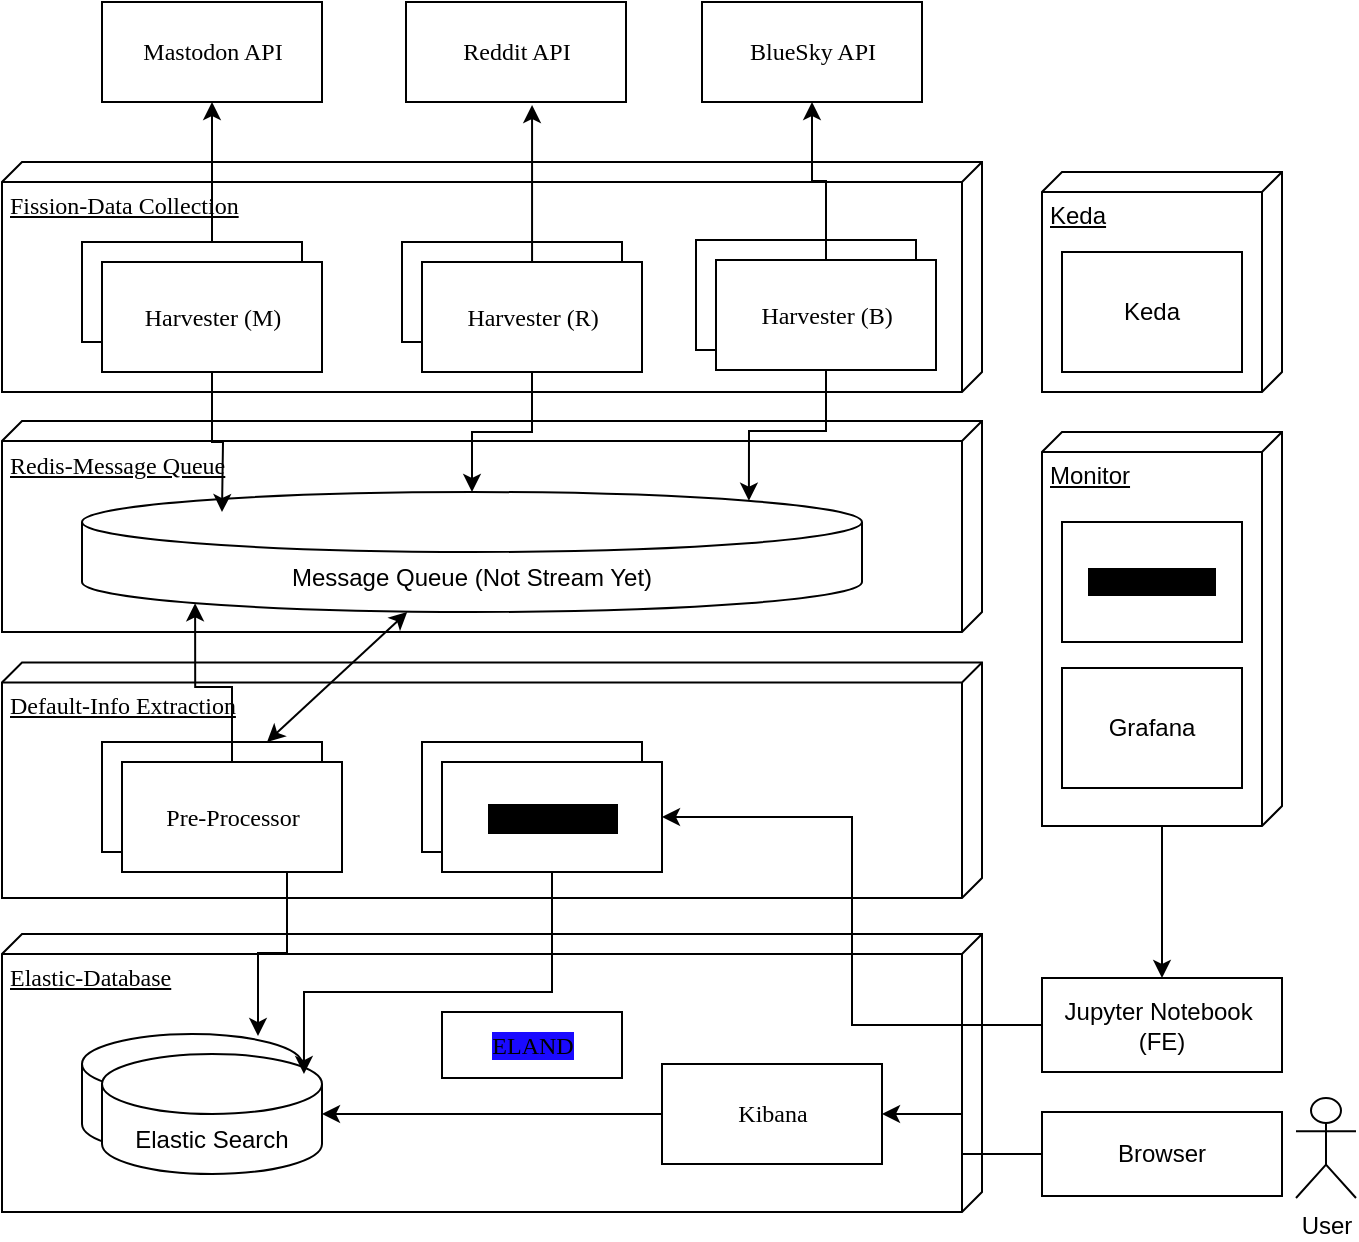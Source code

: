 <mxfile version="26.2.14">
  <diagram name="Page-1" id="5f0bae14-7c28-e335-631c-24af17079c00">
    <mxGraphModel dx="858" dy="676" grid="1" gridSize="10" guides="1" tooltips="1" connect="1" arrows="1" fold="1" page="1" pageScale="1" pageWidth="1100" pageHeight="850" background="none" math="0" shadow="0">
      <root>
        <mxCell id="0" />
        <mxCell id="1" parent="0" />
        <mxCell id="AbN5MHCMC_lVU2m8SJ03-1" value="Redis-Message Queue" style="verticalAlign=top;align=left;spacingTop=8;spacingLeft=2;spacingRight=12;shape=cube;size=10;direction=south;fontStyle=4;html=1;rounded=0;shadow=0;comic=0;labelBackgroundColor=none;strokeWidth=1;fontFamily=Verdana;fontSize=12" parent="1" vertex="1">
          <mxGeometry x="300" y="244.5" width="490" height="105.5" as="geometry" />
        </mxCell>
        <mxCell id="39150e848f15840c-1" value="Fission-Data Collection" style="verticalAlign=top;align=left;spacingTop=8;spacingLeft=2;spacingRight=12;shape=cube;size=10;direction=south;fontStyle=4;html=1;rounded=0;shadow=0;comic=0;labelBackgroundColor=none;strokeWidth=1;fontFamily=Verdana;fontSize=12" parent="1" vertex="1">
          <mxGeometry x="300" y="115" width="490" height="115" as="geometry" />
        </mxCell>
        <mxCell id="39150e848f15840c-3" value="Elastic-Database" style="verticalAlign=top;align=left;spacingTop=8;spacingLeft=2;spacingRight=12;shape=cube;size=10;direction=south;fontStyle=4;html=1;rounded=0;shadow=0;comic=0;labelBackgroundColor=none;strokeWidth=1;fontFamily=Verdana;fontSize=12" parent="1" vertex="1">
          <mxGeometry x="300" y="501" width="490" height="139" as="geometry" />
        </mxCell>
        <mxCell id="TCkhbXA5ivSU-JVrMtje-17" style="edgeStyle=orthogonalEdgeStyle;rounded=0;orthogonalLoop=1;jettySize=auto;html=1;entryX=0.5;entryY=1;entryDx=0;entryDy=0;exitX=0.5;exitY=0;exitDx=0;exitDy=0;" parent="1" source="TCkhbXA5ivSU-JVrMtje-2" target="TCkhbXA5ivSU-JVrMtje-16" edge="1">
          <mxGeometry relative="1" as="geometry" />
        </mxCell>
        <mxCell id="39150e848f15840c-4" value="Havestor&lt;div&gt;(Mastodon)&lt;/div&gt;" style="html=1;rounded=0;shadow=0;comic=0;labelBackgroundColor=none;strokeWidth=1;fontFamily=Verdana;fontSize=12;align=center;" parent="1" vertex="1">
          <mxGeometry x="340" y="155" width="110" height="50" as="geometry" />
        </mxCell>
        <mxCell id="TCkhbXA5ivSU-JVrMtje-1" value="Havestor&lt;div&gt;(Reddit)&lt;/div&gt;" style="html=1;rounded=0;shadow=0;comic=0;labelBackgroundColor=none;strokeWidth=1;fontFamily=Verdana;fontSize=12;align=center;" parent="1" vertex="1">
          <mxGeometry x="500" y="155" width="110" height="50" as="geometry" />
        </mxCell>
        <mxCell id="TCkhbXA5ivSU-JVrMtje-2" value="&lt;div&gt;&lt;span style=&quot;background-color: light-dark(rgb(255, 255, 255), rgb(28, 12, 255));&quot;&gt;Harvester (M)&lt;/span&gt;&lt;/div&gt;" style="html=1;rounded=0;shadow=0;comic=0;labelBackgroundColor=none;strokeWidth=1;fontFamily=Verdana;fontSize=12;align=center;" parent="1" vertex="1">
          <mxGeometry x="350" y="165" width="110" height="55" as="geometry" />
        </mxCell>
        <mxCell id="TCkhbXA5ivSU-JVrMtje-3" value="&lt;span&gt;Harvester (R)&lt;/span&gt;" style="html=1;rounded=0;shadow=0;comic=0;labelBackgroundColor=none;strokeWidth=1;fontFamily=Verdana;fontSize=12;align=center;" parent="1" vertex="1">
          <mxGeometry x="510" y="165" width="110" height="55" as="geometry" />
        </mxCell>
        <mxCell id="TCkhbXA5ivSU-JVrMtje-8" value="&lt;span style=&quot;background-color: light-dark(rgb(255, 255, 255), rgb(26, 10, 255));&quot;&gt;Kibana&lt;/span&gt;" style="html=1;rounded=0;shadow=0;comic=0;labelBackgroundColor=none;strokeWidth=1;fontFamily=Verdana;fontSize=12;align=center;" parent="1" vertex="1">
          <mxGeometry x="630" y="566" width="110" height="50" as="geometry" />
        </mxCell>
        <mxCell id="TCkhbXA5ivSU-JVrMtje-9" value="User" style="shape=umlActor;verticalLabelPosition=bottom;verticalAlign=top;html=1;outlineConnect=0;" parent="1" vertex="1">
          <mxGeometry x="947" y="583" width="30" height="50" as="geometry" />
        </mxCell>
        <mxCell id="TCkhbXA5ivSU-JVrMtje-12" value="" style="shape=cylinder3;whiteSpace=wrap;html=1;boundedLbl=1;backgroundOutline=1;size=15;" parent="1" vertex="1">
          <mxGeometry x="340" y="551" width="110" height="60" as="geometry" />
        </mxCell>
        <mxCell id="TCkhbXA5ivSU-JVrMtje-13" value="&lt;span style=&quot;background-color: light-dark(rgb(255, 255, 255), rgb(57, 7, 255));&quot;&gt;Elastic Search&lt;/span&gt;" style="shape=cylinder3;whiteSpace=wrap;html=1;boundedLbl=1;backgroundOutline=1;size=15;" parent="1" vertex="1">
          <mxGeometry x="350" y="561" width="110" height="60" as="geometry" />
        </mxCell>
        <mxCell id="TCkhbXA5ivSU-JVrMtje-15" value="Reddit API" style="html=1;rounded=0;shadow=0;comic=0;labelBackgroundColor=none;strokeWidth=1;fontFamily=Verdana;fontSize=12;align=center;" parent="1" vertex="1">
          <mxGeometry x="502" y="35" width="110" height="50" as="geometry" />
        </mxCell>
        <mxCell id="TCkhbXA5ivSU-JVrMtje-16" value="Mastodon API" style="html=1;rounded=0;shadow=0;comic=0;labelBackgroundColor=none;strokeWidth=1;fontFamily=Verdana;fontSize=12;align=center;" parent="1" vertex="1">
          <mxGeometry x="350" y="35" width="110" height="50" as="geometry" />
        </mxCell>
        <mxCell id="TCkhbXA5ivSU-JVrMtje-18" style="edgeStyle=orthogonalEdgeStyle;rounded=0;orthogonalLoop=1;jettySize=auto;html=1;entryX=0.573;entryY=1.03;entryDx=0;entryDy=0;entryPerimeter=0;" parent="1" source="TCkhbXA5ivSU-JVrMtje-3" target="TCkhbXA5ivSU-JVrMtje-15" edge="1">
          <mxGeometry relative="1" as="geometry" />
        </mxCell>
        <mxCell id="TCkhbXA5ivSU-JVrMtje-21" value="&lt;span style=&quot;background-color: light-dark(#ffffff, var(--ge-dark-color, #121212));&quot;&gt;Jupyter Notebook&amp;nbsp;&lt;/span&gt;&lt;div&gt;&lt;span style=&quot;background-color: light-dark(#ffffff, var(--ge-dark-color, #121212));&quot;&gt;(FE)&lt;/span&gt;&lt;/div&gt;" style="rounded=0;whiteSpace=wrap;html=1;" parent="1" vertex="1">
          <mxGeometry x="820" y="523" width="120" height="47" as="geometry" />
        </mxCell>
        <mxCell id="TCkhbXA5ivSU-JVrMtje-31" style="edgeStyle=orthogonalEdgeStyle;rounded=0;orthogonalLoop=1;jettySize=auto;html=1;exitX=0;exitY=0.5;exitDx=0;exitDy=0;entryX=1;entryY=0.5;entryDx=0;entryDy=0;entryPerimeter=0;" parent="1" source="TCkhbXA5ivSU-JVrMtje-8" target="TCkhbXA5ivSU-JVrMtje-13" edge="1">
          <mxGeometry relative="1" as="geometry" />
        </mxCell>
        <mxCell id="TCkhbXA5ivSU-JVrMtje-36" value="BlueSky API" style="html=1;rounded=0;shadow=0;comic=0;labelBackgroundColor=none;strokeWidth=1;fontFamily=Verdana;fontSize=12;align=center;" parent="1" vertex="1">
          <mxGeometry x="650" y="35" width="110" height="50" as="geometry" />
        </mxCell>
        <mxCell id="TCkhbXA5ivSU-JVrMtje-19" value="&lt;span style=&quot;background-color: light-dark(rgb(255, 255, 255), rgb(10, 18, 255));&quot;&gt;Message Queue (Not Stream Yet)&lt;/span&gt;" style="shape=cylinder3;whiteSpace=wrap;html=1;boundedLbl=1;backgroundOutline=1;size=15;" parent="1" vertex="1">
          <mxGeometry x="340" y="280" width="390" height="60" as="geometry" />
        </mxCell>
        <mxCell id="TCkhbXA5ivSU-JVrMtje-41" value="" style="rounded=0;whiteSpace=wrap;html=1;" parent="1" vertex="1">
          <mxGeometry x="500" y="380" width="110" height="50" as="geometry" />
        </mxCell>
        <mxCell id="TCkhbXA5ivSU-JVrMtje-40" value="Analytic" style="rounded=0;whiteSpace=wrap;html=1;" parent="1" vertex="1">
          <mxGeometry x="510" y="390" width="110" height="50" as="geometry" />
        </mxCell>
        <mxCell id="TCkhbXA5ivSU-JVrMtje-44" style="edgeStyle=orthogonalEdgeStyle;rounded=0;orthogonalLoop=1;jettySize=auto;html=1;exitX=0.5;exitY=1;exitDx=0;exitDy=0;" parent="1" source="TCkhbXA5ivSU-JVrMtje-2" edge="1">
          <mxGeometry relative="1" as="geometry">
            <mxPoint x="410" y="290" as="targetPoint" />
          </mxGeometry>
        </mxCell>
        <mxCell id="TCkhbXA5ivSU-JVrMtje-45" style="edgeStyle=orthogonalEdgeStyle;rounded=0;orthogonalLoop=1;jettySize=auto;html=1;exitX=0.5;exitY=1;exitDx=0;exitDy=0;entryX=0.5;entryY=0;entryDx=0;entryDy=0;entryPerimeter=0;" parent="1" source="TCkhbXA5ivSU-JVrMtje-3" target="TCkhbXA5ivSU-JVrMtje-19" edge="1">
          <mxGeometry relative="1" as="geometry">
            <mxPoint x="566" y="270" as="targetPoint" />
          </mxGeometry>
        </mxCell>
        <mxCell id="TCkhbXA5ivSU-JVrMtje-49" style="edgeStyle=orthogonalEdgeStyle;rounded=0;orthogonalLoop=1;jettySize=auto;html=1;exitX=0;exitY=0.5;exitDx=0;exitDy=0;entryX=1;entryY=0.5;entryDx=0;entryDy=0;" parent="1" source="TCkhbXA5ivSU-JVrMtje-48" target="TCkhbXA5ivSU-JVrMtje-8" edge="1">
          <mxGeometry relative="1" as="geometry" />
        </mxCell>
        <mxCell id="TCkhbXA5ivSU-JVrMtje-48" value="Browser" style="rounded=0;whiteSpace=wrap;html=1;" parent="1" vertex="1">
          <mxGeometry x="820" y="590" width="120" height="42" as="geometry" />
        </mxCell>
        <mxCell id="HJtoMxynJ-292qST292O-5" value="" style="edgeStyle=orthogonalEdgeStyle;rounded=0;orthogonalLoop=1;jettySize=auto;html=1;" edge="1" parent="1" source="TCkhbXA5ivSU-JVrMtje-51" target="TCkhbXA5ivSU-JVrMtje-21">
          <mxGeometry relative="1" as="geometry" />
        </mxCell>
        <mxCell id="TCkhbXA5ivSU-JVrMtje-51" value="Monitor" style="verticalAlign=top;align=left;spacingTop=8;spacingLeft=2;spacingRight=12;shape=cube;size=10;direction=south;fontStyle=4;html=1;whiteSpace=wrap;" parent="1" vertex="1">
          <mxGeometry x="820" y="250" width="120" height="197" as="geometry" />
        </mxCell>
        <mxCell id="TCkhbXA5ivSU-JVrMtje-52" value="&lt;span style=&quot;background-color: light-dark(rgb(0, 0, 0), rgb(19, 12, 215));&quot;&gt;Prometheus&lt;/span&gt;" style="rounded=0;whiteSpace=wrap;html=1;" parent="1" vertex="1">
          <mxGeometry x="830" y="295" width="90" height="60" as="geometry" />
        </mxCell>
        <mxCell id="TCkhbXA5ivSU-JVrMtje-54" value="&lt;span style=&quot;background-color: light-dark(rgb(255, 255, 255), rgb(26, 10, 255));&quot;&gt;Grafana&lt;/span&gt;" style="rounded=0;whiteSpace=wrap;html=1;" parent="1" vertex="1">
          <mxGeometry x="830" y="368" width="90" height="60" as="geometry" />
        </mxCell>
        <mxCell id="AbN5MHCMC_lVU2m8SJ03-2" value="Default-Info Extraction" style="verticalAlign=top;align=left;spacingTop=8;spacingLeft=2;spacingRight=12;shape=cube;size=10;direction=south;fontStyle=4;html=1;rounded=0;shadow=0;comic=0;labelBackgroundColor=none;strokeWidth=1;fontFamily=Verdana;fontSize=12" parent="1" vertex="1">
          <mxGeometry x="300" y="365.25" width="490" height="117.75" as="geometry" />
        </mxCell>
        <mxCell id="AbN5MHCMC_lVU2m8SJ03-3" value="Processor" style="html=1;rounded=0;shadow=0;comic=0;labelBackgroundColor=none;strokeWidth=1;fontFamily=Verdana;fontSize=12;align=center;" parent="1" vertex="1">
          <mxGeometry x="350" y="405" width="110" height="55" as="geometry" />
        </mxCell>
        <mxCell id="AbN5MHCMC_lVU2m8SJ03-4" value="Analyser" style="html=1;rounded=0;shadow=0;comic=0;labelBackgroundColor=none;strokeWidth=1;fontFamily=Verdana;fontSize=12;align=center;" parent="1" vertex="1">
          <mxGeometry x="510" y="405" width="110" height="55" as="geometry" />
        </mxCell>
        <mxCell id="AbN5MHCMC_lVU2m8SJ03-5" value="&lt;span&gt;Pre-Processor&lt;/span&gt;" style="html=1;rounded=0;shadow=0;comic=0;labelBackgroundColor=none;strokeWidth=1;fontFamily=Verdana;fontSize=12;align=center;" parent="1" vertex="1">
          <mxGeometry x="360" y="415" width="110" height="55" as="geometry" />
        </mxCell>
        <mxCell id="AbN5MHCMC_lVU2m8SJ03-6" value="&lt;span style=&quot;&quot;&gt;Analyser API&lt;/span&gt;" style="html=1;rounded=0;shadow=0;comic=0;labelBackgroundColor=light-dark(#000000,#2009ED);strokeWidth=1;fontFamily=Verdana;fontSize=12;align=center;" parent="1" vertex="1">
          <mxGeometry x="520" y="415" width="110" height="55" as="geometry" />
        </mxCell>
        <mxCell id="AbN5MHCMC_lVU2m8SJ03-12" value="" style="endArrow=classic;startArrow=classic;html=1;rounded=0;exitX=0.75;exitY=0;exitDx=0;exitDy=0;" parent="1" source="AbN5MHCMC_lVU2m8SJ03-3" target="TCkhbXA5ivSU-JVrMtje-19" edge="1">
          <mxGeometry width="50" height="50" relative="1" as="geometry">
            <mxPoint x="370" y="390" as="sourcePoint" />
            <mxPoint x="420" y="340" as="targetPoint" />
          </mxGeometry>
        </mxCell>
        <mxCell id="AbN5MHCMC_lVU2m8SJ03-14" style="edgeStyle=orthogonalEdgeStyle;rounded=0;orthogonalLoop=1;jettySize=auto;html=1;exitX=0.75;exitY=1;exitDx=0;exitDy=0;entryX=0.8;entryY=0.017;entryDx=0;entryDy=0;entryPerimeter=0;" parent="1" source="AbN5MHCMC_lVU2m8SJ03-5" target="TCkhbXA5ivSU-JVrMtje-12" edge="1">
          <mxGeometry relative="1" as="geometry" />
        </mxCell>
        <mxCell id="AbN5MHCMC_lVU2m8SJ03-15" style="edgeStyle=orthogonalEdgeStyle;rounded=0;orthogonalLoop=1;jettySize=auto;html=1;exitX=0.5;exitY=1;exitDx=0;exitDy=0;entryX=0.918;entryY=0.167;entryDx=0;entryDy=0;entryPerimeter=0;" parent="1" source="AbN5MHCMC_lVU2m8SJ03-6" target="TCkhbXA5ivSU-JVrMtje-13" edge="1">
          <mxGeometry relative="1" as="geometry">
            <Array as="points">
              <mxPoint x="575" y="530" />
              <mxPoint x="451" y="530" />
            </Array>
          </mxGeometry>
        </mxCell>
        <mxCell id="AbN5MHCMC_lVU2m8SJ03-17" style="edgeStyle=orthogonalEdgeStyle;rounded=0;orthogonalLoop=1;jettySize=auto;html=1;entryX=0.145;entryY=1;entryDx=0;entryDy=-4.35;entryPerimeter=0;" parent="1" source="AbN5MHCMC_lVU2m8SJ03-5" target="TCkhbXA5ivSU-JVrMtje-19" edge="1">
          <mxGeometry relative="1" as="geometry" />
        </mxCell>
        <mxCell id="HJtoMxynJ-292qST292O-1" value="Havestor&lt;div&gt;(Reddit)&lt;/div&gt;" style="html=1;rounded=0;shadow=0;comic=0;labelBackgroundColor=none;strokeWidth=1;fontFamily=Verdana;fontSize=12;align=center;" vertex="1" parent="1">
          <mxGeometry x="647" y="154" width="110" height="55" as="geometry" />
        </mxCell>
        <mxCell id="HJtoMxynJ-292qST292O-3" style="edgeStyle=orthogonalEdgeStyle;rounded=0;orthogonalLoop=1;jettySize=auto;html=1;entryX=0.5;entryY=1;entryDx=0;entryDy=0;" edge="1" parent="1" source="HJtoMxynJ-292qST292O-2" target="TCkhbXA5ivSU-JVrMtje-36">
          <mxGeometry relative="1" as="geometry" />
        </mxCell>
        <mxCell id="HJtoMxynJ-292qST292O-2" value="&lt;span&gt;Harvester (B)&lt;/span&gt;" style="html=1;rounded=0;shadow=0;comic=0;labelBackgroundColor=none;strokeWidth=1;fontFamily=Verdana;fontSize=12;align=center;" vertex="1" parent="1">
          <mxGeometry x="657" y="164" width="110" height="55" as="geometry" />
        </mxCell>
        <mxCell id="HJtoMxynJ-292qST292O-4" style="edgeStyle=orthogonalEdgeStyle;rounded=0;orthogonalLoop=1;jettySize=auto;html=1;exitX=0.5;exitY=1;exitDx=0;exitDy=0;entryX=0.855;entryY=0;entryDx=0;entryDy=4.35;entryPerimeter=0;" edge="1" parent="1" source="HJtoMxynJ-292qST292O-2" target="TCkhbXA5ivSU-JVrMtje-19">
          <mxGeometry relative="1" as="geometry" />
        </mxCell>
        <mxCell id="HJtoMxynJ-292qST292O-6" value="&lt;span style=&quot;background-color: light-dark(rgb(26, 10, 255), rgb(12, 12, 15));&quot;&gt;ELAND&lt;/span&gt;" style="html=1;rounded=0;shadow=0;comic=0;labelBackgroundColor=none;strokeWidth=1;fontFamily=Verdana;fontSize=12;align=center;" vertex="1" parent="1">
          <mxGeometry x="520" y="540" width="90" height="33" as="geometry" />
        </mxCell>
        <mxCell id="AbN5MHCMC_lVU2m8SJ03-9" style="edgeStyle=orthogonalEdgeStyle;rounded=0;orthogonalLoop=1;jettySize=auto;html=1;entryX=1;entryY=0.5;entryDx=0;entryDy=0;" parent="1" source="TCkhbXA5ivSU-JVrMtje-21" target="AbN5MHCMC_lVU2m8SJ03-6" edge="1">
          <mxGeometry relative="1" as="geometry" />
        </mxCell>
        <mxCell id="HJtoMxynJ-292qST292O-7" value="Keda" style="verticalAlign=top;align=left;spacingTop=8;spacingLeft=2;spacingRight=12;shape=cube;size=10;direction=south;fontStyle=4;html=1;whiteSpace=wrap;" vertex="1" parent="1">
          <mxGeometry x="820" y="120" width="120" height="110" as="geometry" />
        </mxCell>
        <mxCell id="HJtoMxynJ-292qST292O-8" value="&lt;span style=&quot;background-color: light-dark(rgb(255, 255, 255), rgb(26, 10, 255));&quot;&gt;Keda&lt;/span&gt;" style="rounded=0;whiteSpace=wrap;html=1;" vertex="1" parent="1">
          <mxGeometry x="830" y="160" width="90" height="60" as="geometry" />
        </mxCell>
      </root>
    </mxGraphModel>
  </diagram>
</mxfile>
